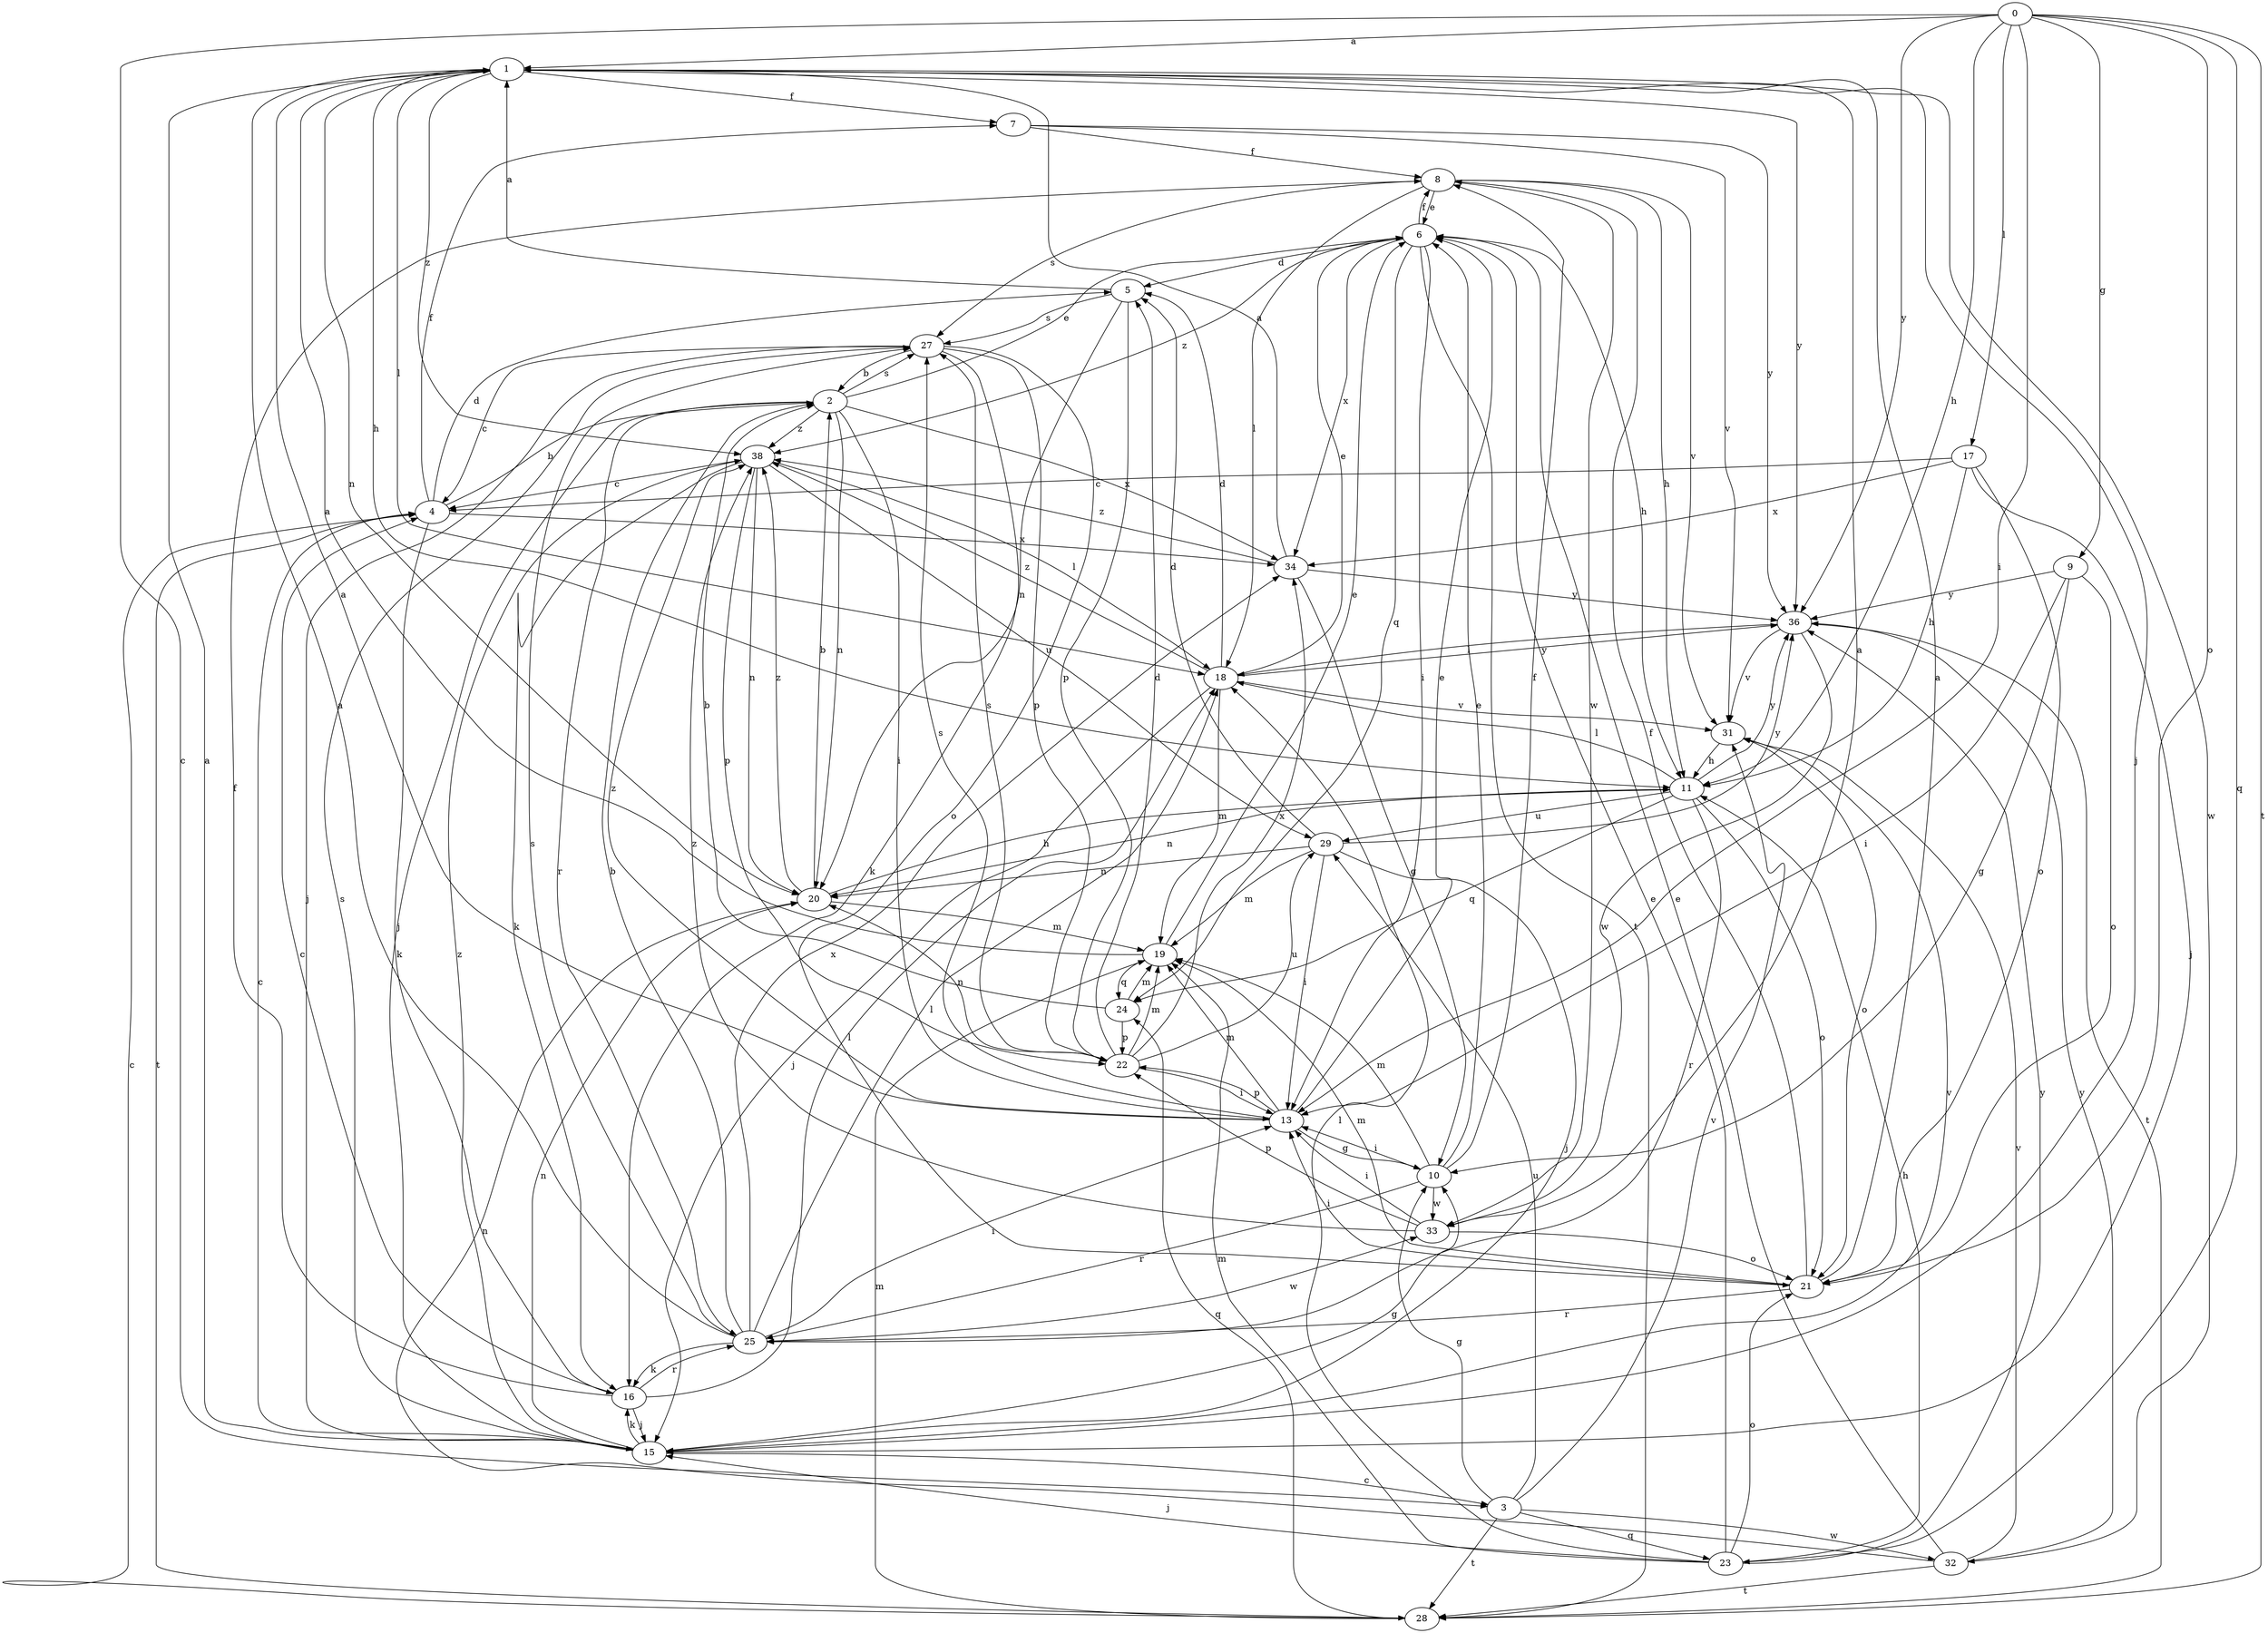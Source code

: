 strict digraph  {
0;
1;
2;
3;
4;
5;
6;
7;
8;
9;
10;
11;
13;
15;
16;
17;
18;
19;
20;
21;
22;
23;
24;
25;
27;
28;
29;
31;
32;
33;
34;
36;
38;
0 -> 1  [label=a];
0 -> 3  [label=c];
0 -> 9  [label=g];
0 -> 11  [label=h];
0 -> 13  [label=i];
0 -> 17  [label=l];
0 -> 21  [label=o];
0 -> 23  [label=q];
0 -> 28  [label=t];
0 -> 36  [label=y];
1 -> 7  [label=f];
1 -> 11  [label=h];
1 -> 15  [label=j];
1 -> 18  [label=l];
1 -> 20  [label=n];
1 -> 32  [label=w];
1 -> 36  [label=y];
1 -> 38  [label=z];
2 -> 6  [label=e];
2 -> 13  [label=i];
2 -> 15  [label=j];
2 -> 20  [label=n];
2 -> 25  [label=r];
2 -> 27  [label=s];
2 -> 34  [label=x];
2 -> 38  [label=z];
3 -> 10  [label=g];
3 -> 23  [label=q];
3 -> 28  [label=t];
3 -> 29  [label=u];
3 -> 31  [label=v];
3 -> 32  [label=w];
4 -> 2  [label=b];
4 -> 5  [label=d];
4 -> 7  [label=f];
4 -> 16  [label=k];
4 -> 28  [label=t];
4 -> 34  [label=x];
5 -> 1  [label=a];
5 -> 20  [label=n];
5 -> 22  [label=p];
5 -> 27  [label=s];
6 -> 5  [label=d];
6 -> 8  [label=f];
6 -> 11  [label=h];
6 -> 13  [label=i];
6 -> 24  [label=q];
6 -> 28  [label=t];
6 -> 34  [label=x];
6 -> 38  [label=z];
7 -> 8  [label=f];
7 -> 31  [label=v];
7 -> 36  [label=y];
8 -> 6  [label=e];
8 -> 11  [label=h];
8 -> 18  [label=l];
8 -> 27  [label=s];
8 -> 31  [label=v];
8 -> 33  [label=w];
9 -> 10  [label=g];
9 -> 13  [label=i];
9 -> 21  [label=o];
9 -> 36  [label=y];
10 -> 6  [label=e];
10 -> 8  [label=f];
10 -> 13  [label=i];
10 -> 19  [label=m];
10 -> 25  [label=r];
10 -> 33  [label=w];
11 -> 18  [label=l];
11 -> 20  [label=n];
11 -> 21  [label=o];
11 -> 24  [label=q];
11 -> 25  [label=r];
11 -> 29  [label=u];
11 -> 36  [label=y];
13 -> 1  [label=a];
13 -> 6  [label=e];
13 -> 10  [label=g];
13 -> 19  [label=m];
13 -> 22  [label=p];
13 -> 27  [label=s];
13 -> 38  [label=z];
15 -> 1  [label=a];
15 -> 3  [label=c];
15 -> 4  [label=c];
15 -> 10  [label=g];
15 -> 16  [label=k];
15 -> 20  [label=n];
15 -> 27  [label=s];
15 -> 31  [label=v];
15 -> 38  [label=z];
16 -> 4  [label=c];
16 -> 8  [label=f];
16 -> 15  [label=j];
16 -> 18  [label=l];
16 -> 25  [label=r];
17 -> 4  [label=c];
17 -> 11  [label=h];
17 -> 15  [label=j];
17 -> 21  [label=o];
17 -> 34  [label=x];
18 -> 5  [label=d];
18 -> 6  [label=e];
18 -> 15  [label=j];
18 -> 19  [label=m];
18 -> 31  [label=v];
18 -> 36  [label=y];
18 -> 38  [label=z];
19 -> 1  [label=a];
19 -> 6  [label=e];
19 -> 24  [label=q];
20 -> 2  [label=b];
20 -> 11  [label=h];
20 -> 19  [label=m];
20 -> 38  [label=z];
21 -> 1  [label=a];
21 -> 8  [label=f];
21 -> 13  [label=i];
21 -> 19  [label=m];
21 -> 25  [label=r];
22 -> 5  [label=d];
22 -> 13  [label=i];
22 -> 19  [label=m];
22 -> 20  [label=n];
22 -> 27  [label=s];
22 -> 29  [label=u];
22 -> 34  [label=x];
23 -> 6  [label=e];
23 -> 11  [label=h];
23 -> 15  [label=j];
23 -> 18  [label=l];
23 -> 19  [label=m];
23 -> 21  [label=o];
23 -> 36  [label=y];
24 -> 2  [label=b];
24 -> 19  [label=m];
24 -> 22  [label=p];
25 -> 1  [label=a];
25 -> 2  [label=b];
25 -> 13  [label=i];
25 -> 16  [label=k];
25 -> 18  [label=l];
25 -> 27  [label=s];
25 -> 33  [label=w];
25 -> 34  [label=x];
27 -> 2  [label=b];
27 -> 4  [label=c];
27 -> 15  [label=j];
27 -> 16  [label=k];
27 -> 21  [label=o];
27 -> 22  [label=p];
28 -> 4  [label=c];
28 -> 19  [label=m];
28 -> 24  [label=q];
29 -> 5  [label=d];
29 -> 13  [label=i];
29 -> 15  [label=j];
29 -> 19  [label=m];
29 -> 20  [label=n];
29 -> 36  [label=y];
31 -> 11  [label=h];
31 -> 21  [label=o];
32 -> 6  [label=e];
32 -> 20  [label=n];
32 -> 28  [label=t];
32 -> 31  [label=v];
32 -> 36  [label=y];
33 -> 1  [label=a];
33 -> 13  [label=i];
33 -> 21  [label=o];
33 -> 22  [label=p];
33 -> 38  [label=z];
34 -> 1  [label=a];
34 -> 10  [label=g];
34 -> 36  [label=y];
34 -> 38  [label=z];
36 -> 18  [label=l];
36 -> 28  [label=t];
36 -> 31  [label=v];
36 -> 33  [label=w];
38 -> 4  [label=c];
38 -> 16  [label=k];
38 -> 18  [label=l];
38 -> 20  [label=n];
38 -> 22  [label=p];
38 -> 29  [label=u];
}

